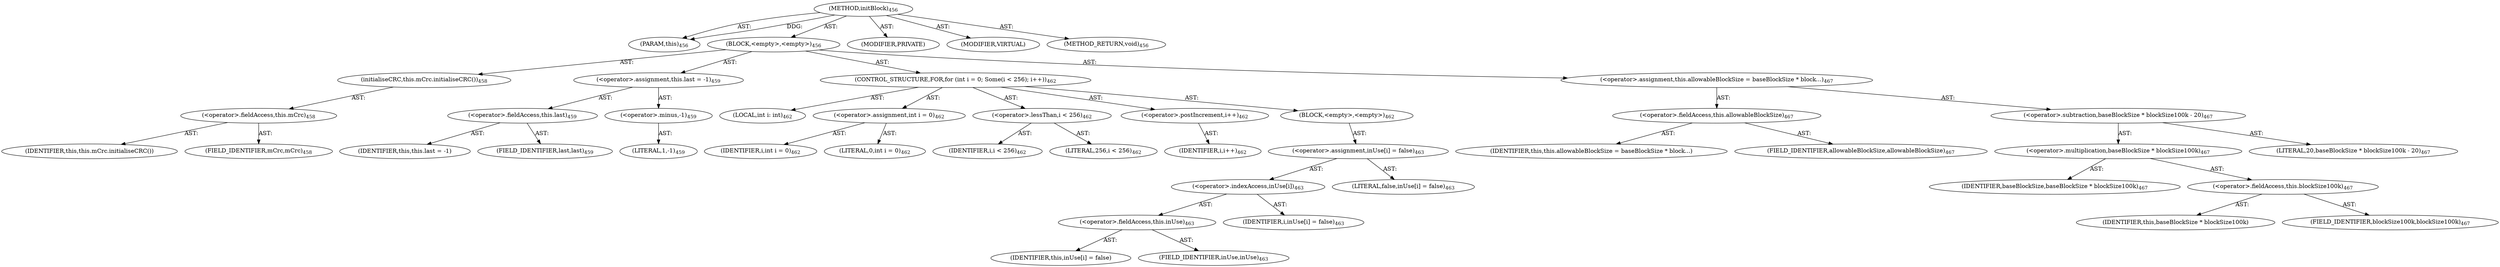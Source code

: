digraph "initBlock" {  
"111669149707" [label = <(METHOD,initBlock)<SUB>456</SUB>> ]
"115964117021" [label = <(PARAM,this)<SUB>456</SUB>> ]
"25769803831" [label = <(BLOCK,&lt;empty&gt;,&lt;empty&gt;)<SUB>456</SUB>> ]
"30064771534" [label = <(initialiseCRC,this.mCrc.initialiseCRC())<SUB>458</SUB>> ]
"30064771535" [label = <(&lt;operator&gt;.fieldAccess,this.mCrc)<SUB>458</SUB>> ]
"68719477148" [label = <(IDENTIFIER,this,this.mCrc.initialiseCRC())> ]
"55834574948" [label = <(FIELD_IDENTIFIER,mCrc,mCrc)<SUB>458</SUB>> ]
"30064771536" [label = <(&lt;operator&gt;.assignment,this.last = -1)<SUB>459</SUB>> ]
"30064771537" [label = <(&lt;operator&gt;.fieldAccess,this.last)<SUB>459</SUB>> ]
"68719477149" [label = <(IDENTIFIER,this,this.last = -1)> ]
"55834574949" [label = <(FIELD_IDENTIFIER,last,last)<SUB>459</SUB>> ]
"30064771538" [label = <(&lt;operator&gt;.minus,-1)<SUB>459</SUB>> ]
"90194313350" [label = <(LITERAL,1,-1)<SUB>459</SUB>> ]
"47244640301" [label = <(CONTROL_STRUCTURE,FOR,for (int i = 0; Some(i &lt; 256); i++))<SUB>462</SUB>> ]
"94489280536" [label = <(LOCAL,int i: int)<SUB>462</SUB>> ]
"30064771539" [label = <(&lt;operator&gt;.assignment,int i = 0)<SUB>462</SUB>> ]
"68719477150" [label = <(IDENTIFIER,i,int i = 0)<SUB>462</SUB>> ]
"90194313351" [label = <(LITERAL,0,int i = 0)<SUB>462</SUB>> ]
"30064771540" [label = <(&lt;operator&gt;.lessThan,i &lt; 256)<SUB>462</SUB>> ]
"68719477151" [label = <(IDENTIFIER,i,i &lt; 256)<SUB>462</SUB>> ]
"90194313352" [label = <(LITERAL,256,i &lt; 256)<SUB>462</SUB>> ]
"30064771541" [label = <(&lt;operator&gt;.postIncrement,i++)<SUB>462</SUB>> ]
"68719477152" [label = <(IDENTIFIER,i,i++)<SUB>462</SUB>> ]
"25769803832" [label = <(BLOCK,&lt;empty&gt;,&lt;empty&gt;)<SUB>462</SUB>> ]
"30064771542" [label = <(&lt;operator&gt;.assignment,inUse[i] = false)<SUB>463</SUB>> ]
"30064771543" [label = <(&lt;operator&gt;.indexAccess,inUse[i])<SUB>463</SUB>> ]
"30064771544" [label = <(&lt;operator&gt;.fieldAccess,this.inUse)<SUB>463</SUB>> ]
"68719477153" [label = <(IDENTIFIER,this,inUse[i] = false)> ]
"55834574950" [label = <(FIELD_IDENTIFIER,inUse,inUse)<SUB>463</SUB>> ]
"68719477154" [label = <(IDENTIFIER,i,inUse[i] = false)<SUB>463</SUB>> ]
"90194313353" [label = <(LITERAL,false,inUse[i] = false)<SUB>463</SUB>> ]
"30064771545" [label = <(&lt;operator&gt;.assignment,this.allowableBlockSize = baseBlockSize * block...)<SUB>467</SUB>> ]
"30064771546" [label = <(&lt;operator&gt;.fieldAccess,this.allowableBlockSize)<SUB>467</SUB>> ]
"68719477155" [label = <(IDENTIFIER,this,this.allowableBlockSize = baseBlockSize * block...)> ]
"55834574951" [label = <(FIELD_IDENTIFIER,allowableBlockSize,allowableBlockSize)<SUB>467</SUB>> ]
"30064771547" [label = <(&lt;operator&gt;.subtraction,baseBlockSize * blockSize100k - 20)<SUB>467</SUB>> ]
"30064771548" [label = <(&lt;operator&gt;.multiplication,baseBlockSize * blockSize100k)<SUB>467</SUB>> ]
"68719477156" [label = <(IDENTIFIER,baseBlockSize,baseBlockSize * blockSize100k)<SUB>467</SUB>> ]
"30064771549" [label = <(&lt;operator&gt;.fieldAccess,this.blockSize100k)<SUB>467</SUB>> ]
"68719477157" [label = <(IDENTIFIER,this,baseBlockSize * blockSize100k)> ]
"55834574952" [label = <(FIELD_IDENTIFIER,blockSize100k,blockSize100k)<SUB>467</SUB>> ]
"90194313354" [label = <(LITERAL,20,baseBlockSize * blockSize100k - 20)<SUB>467</SUB>> ]
"133143986235" [label = <(MODIFIER,PRIVATE)> ]
"133143986236" [label = <(MODIFIER,VIRTUAL)> ]
"128849018891" [label = <(METHOD_RETURN,void)<SUB>456</SUB>> ]
  "111669149707" -> "115964117021"  [ label = "AST: "] 
  "111669149707" -> "25769803831"  [ label = "AST: "] 
  "111669149707" -> "133143986235"  [ label = "AST: "] 
  "111669149707" -> "133143986236"  [ label = "AST: "] 
  "111669149707" -> "128849018891"  [ label = "AST: "] 
  "25769803831" -> "30064771534"  [ label = "AST: "] 
  "25769803831" -> "30064771536"  [ label = "AST: "] 
  "25769803831" -> "47244640301"  [ label = "AST: "] 
  "25769803831" -> "30064771545"  [ label = "AST: "] 
  "30064771534" -> "30064771535"  [ label = "AST: "] 
  "30064771535" -> "68719477148"  [ label = "AST: "] 
  "30064771535" -> "55834574948"  [ label = "AST: "] 
  "30064771536" -> "30064771537"  [ label = "AST: "] 
  "30064771536" -> "30064771538"  [ label = "AST: "] 
  "30064771537" -> "68719477149"  [ label = "AST: "] 
  "30064771537" -> "55834574949"  [ label = "AST: "] 
  "30064771538" -> "90194313350"  [ label = "AST: "] 
  "47244640301" -> "94489280536"  [ label = "AST: "] 
  "47244640301" -> "30064771539"  [ label = "AST: "] 
  "47244640301" -> "30064771540"  [ label = "AST: "] 
  "47244640301" -> "30064771541"  [ label = "AST: "] 
  "47244640301" -> "25769803832"  [ label = "AST: "] 
  "30064771539" -> "68719477150"  [ label = "AST: "] 
  "30064771539" -> "90194313351"  [ label = "AST: "] 
  "30064771540" -> "68719477151"  [ label = "AST: "] 
  "30064771540" -> "90194313352"  [ label = "AST: "] 
  "30064771541" -> "68719477152"  [ label = "AST: "] 
  "25769803832" -> "30064771542"  [ label = "AST: "] 
  "30064771542" -> "30064771543"  [ label = "AST: "] 
  "30064771542" -> "90194313353"  [ label = "AST: "] 
  "30064771543" -> "30064771544"  [ label = "AST: "] 
  "30064771543" -> "68719477154"  [ label = "AST: "] 
  "30064771544" -> "68719477153"  [ label = "AST: "] 
  "30064771544" -> "55834574950"  [ label = "AST: "] 
  "30064771545" -> "30064771546"  [ label = "AST: "] 
  "30064771545" -> "30064771547"  [ label = "AST: "] 
  "30064771546" -> "68719477155"  [ label = "AST: "] 
  "30064771546" -> "55834574951"  [ label = "AST: "] 
  "30064771547" -> "30064771548"  [ label = "AST: "] 
  "30064771547" -> "90194313354"  [ label = "AST: "] 
  "30064771548" -> "68719477156"  [ label = "AST: "] 
  "30064771548" -> "30064771549"  [ label = "AST: "] 
  "30064771549" -> "68719477157"  [ label = "AST: "] 
  "30064771549" -> "55834574952"  [ label = "AST: "] 
  "111669149707" -> "115964117021"  [ label = "DDG: "] 
}
